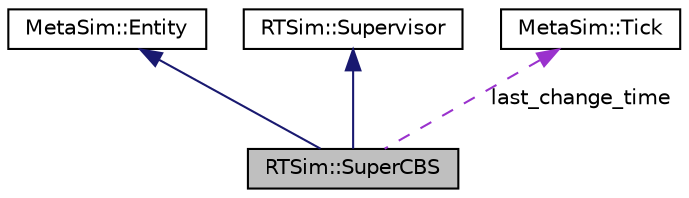 digraph "RTSim::SuperCBS"
{
  edge [fontname="Helvetica",fontsize="10",labelfontname="Helvetica",labelfontsize="10"];
  node [fontname="Helvetica",fontsize="10",shape=record];
  Node3 [label="RTSim::SuperCBS",height=0.2,width=0.4,color="black", fillcolor="grey75", style="filled", fontcolor="black"];
  Node4 -> Node3 [dir="back",color="midnightblue",fontsize="10",style="solid",fontname="Helvetica"];
  Node4 [label="MetaSim::Entity",height=0.2,width=0.4,color="black", fillcolor="white", style="filled",URL="$classMetaSim_1_1Entity.html"];
  Node5 -> Node3 [dir="back",color="midnightblue",fontsize="10",style="solid",fontname="Helvetica"];
  Node5 [label="RTSim::Supervisor",height=0.2,width=0.4,color="black", fillcolor="white", style="filled",URL="$classRTSim_1_1Supervisor.html"];
  Node6 -> Node3 [dir="back",color="darkorchid3",fontsize="10",style="dashed",label=" last_change_time" ,fontname="Helvetica"];
  Node6 [label="MetaSim::Tick",height=0.2,width=0.4,color="black", fillcolor="white", style="filled",URL="$classMetaSim_1_1Tick.html"];
}
